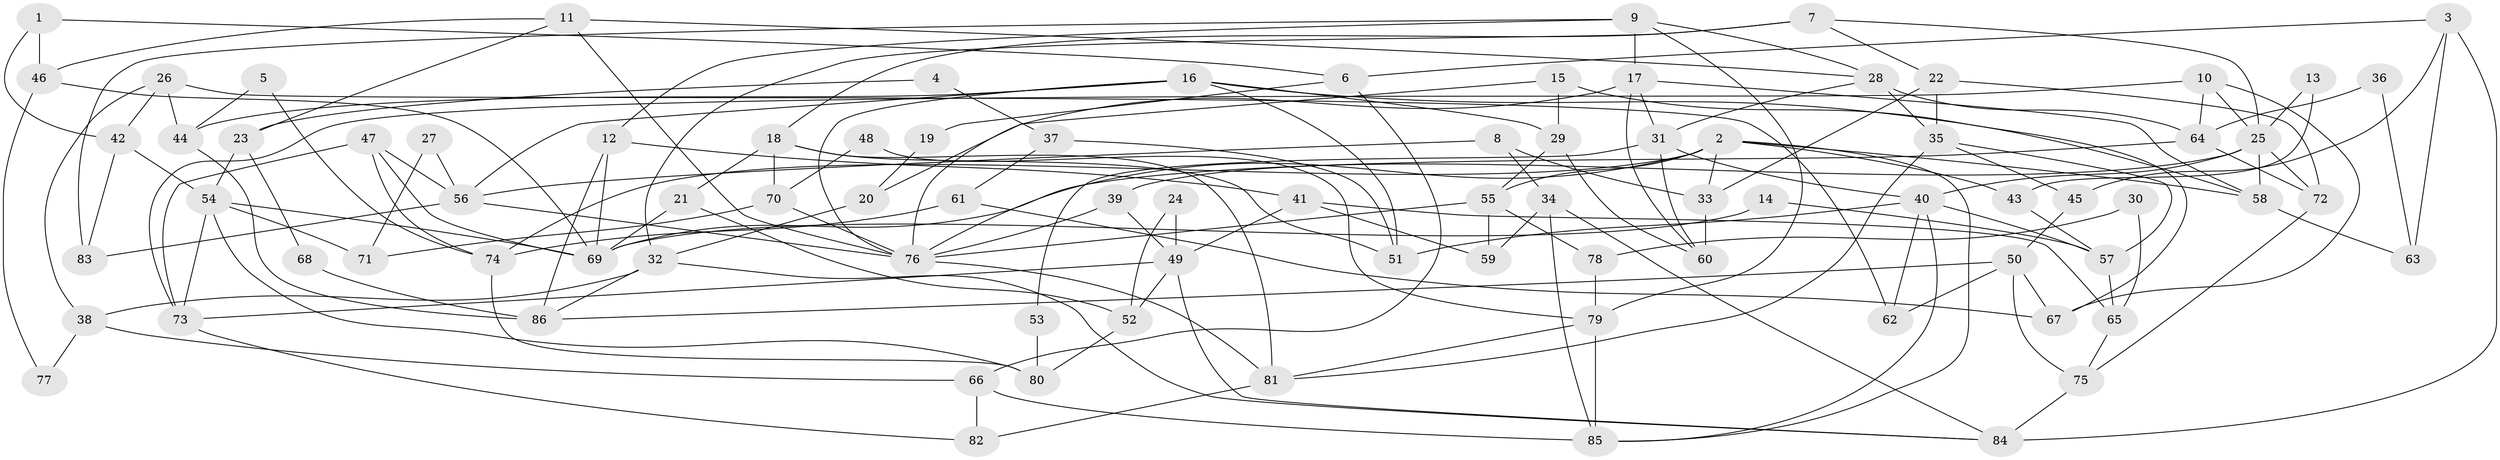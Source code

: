 // coarse degree distribution, {9: 0.05714285714285714, 10: 0.11428571428571428, 3: 0.17142857142857143, 5: 0.14285714285714285, 4: 0.17142857142857143, 6: 0.17142857142857143, 8: 0.08571428571428572, 13: 0.02857142857142857, 7: 0.05714285714285714}
// Generated by graph-tools (version 1.1) at 2025/37/03/04/25 23:37:06]
// undirected, 86 vertices, 172 edges
graph export_dot {
  node [color=gray90,style=filled];
  1;
  2;
  3;
  4;
  5;
  6;
  7;
  8;
  9;
  10;
  11;
  12;
  13;
  14;
  15;
  16;
  17;
  18;
  19;
  20;
  21;
  22;
  23;
  24;
  25;
  26;
  27;
  28;
  29;
  30;
  31;
  32;
  33;
  34;
  35;
  36;
  37;
  38;
  39;
  40;
  41;
  42;
  43;
  44;
  45;
  46;
  47;
  48;
  49;
  50;
  51;
  52;
  53;
  54;
  55;
  56;
  57;
  58;
  59;
  60;
  61;
  62;
  63;
  64;
  65;
  66;
  67;
  68;
  69;
  70;
  71;
  72;
  73;
  74;
  75;
  76;
  77;
  78;
  79;
  80;
  81;
  82;
  83;
  84;
  85;
  86;
  1 -- 42;
  1 -- 6;
  1 -- 46;
  2 -- 58;
  2 -- 33;
  2 -- 43;
  2 -- 55;
  2 -- 74;
  2 -- 76;
  2 -- 85;
  3 -- 84;
  3 -- 45;
  3 -- 6;
  3 -- 63;
  4 -- 23;
  4 -- 37;
  5 -- 74;
  5 -- 44;
  6 -- 66;
  6 -- 19;
  7 -- 32;
  7 -- 25;
  7 -- 18;
  7 -- 22;
  8 -- 34;
  8 -- 56;
  8 -- 33;
  9 -- 17;
  9 -- 28;
  9 -- 12;
  9 -- 79;
  9 -- 83;
  10 -- 25;
  10 -- 64;
  10 -- 67;
  10 -- 73;
  11 -- 28;
  11 -- 76;
  11 -- 23;
  11 -- 46;
  12 -- 69;
  12 -- 41;
  12 -- 86;
  13 -- 25;
  13 -- 43;
  14 -- 57;
  14 -- 69;
  15 -- 67;
  15 -- 76;
  15 -- 29;
  16 -- 51;
  16 -- 76;
  16 -- 29;
  16 -- 44;
  16 -- 56;
  16 -- 58;
  17 -- 60;
  17 -- 58;
  17 -- 20;
  17 -- 31;
  18 -- 81;
  18 -- 21;
  18 -- 51;
  18 -- 70;
  19 -- 20;
  20 -- 32;
  21 -- 69;
  21 -- 52;
  22 -- 72;
  22 -- 33;
  22 -- 35;
  23 -- 54;
  23 -- 68;
  24 -- 49;
  24 -- 52;
  25 -- 39;
  25 -- 40;
  25 -- 58;
  25 -- 72;
  26 -- 42;
  26 -- 38;
  26 -- 44;
  26 -- 62;
  27 -- 56;
  27 -- 71;
  28 -- 31;
  28 -- 35;
  28 -- 64;
  29 -- 55;
  29 -- 60;
  30 -- 65;
  30 -- 78;
  31 -- 60;
  31 -- 40;
  31 -- 53;
  32 -- 84;
  32 -- 86;
  32 -- 38;
  33 -- 60;
  34 -- 84;
  34 -- 59;
  34 -- 85;
  35 -- 81;
  35 -- 45;
  35 -- 57;
  36 -- 64;
  36 -- 63;
  37 -- 51;
  37 -- 61;
  38 -- 66;
  38 -- 77;
  39 -- 49;
  39 -- 76;
  40 -- 85;
  40 -- 51;
  40 -- 57;
  40 -- 62;
  41 -- 49;
  41 -- 59;
  41 -- 65;
  42 -- 54;
  42 -- 83;
  43 -- 57;
  44 -- 86;
  45 -- 50;
  46 -- 69;
  46 -- 77;
  47 -- 69;
  47 -- 56;
  47 -- 73;
  47 -- 74;
  48 -- 70;
  48 -- 79;
  49 -- 73;
  49 -- 52;
  49 -- 84;
  50 -- 62;
  50 -- 86;
  50 -- 67;
  50 -- 75;
  52 -- 80;
  53 -- 80;
  54 -- 73;
  54 -- 69;
  54 -- 71;
  54 -- 80;
  55 -- 59;
  55 -- 76;
  55 -- 78;
  56 -- 76;
  56 -- 83;
  57 -- 65;
  58 -- 63;
  61 -- 67;
  61 -- 74;
  64 -- 72;
  64 -- 69;
  65 -- 75;
  66 -- 85;
  66 -- 82;
  68 -- 86;
  70 -- 76;
  70 -- 71;
  72 -- 75;
  73 -- 82;
  74 -- 80;
  75 -- 84;
  76 -- 81;
  78 -- 79;
  79 -- 85;
  79 -- 81;
  81 -- 82;
}
